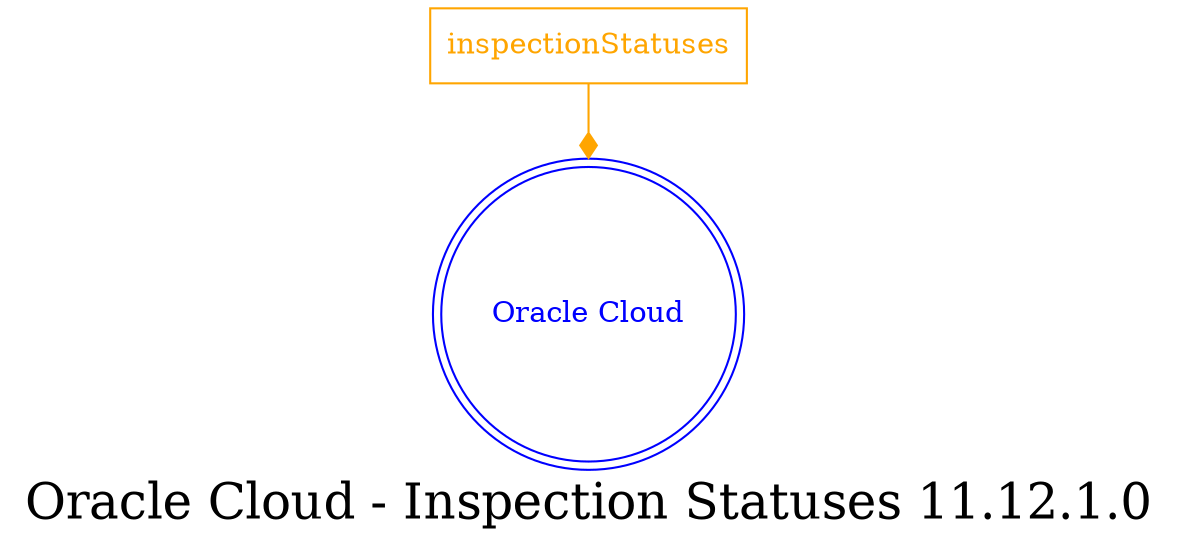 digraph LexiconGraph {
graph[label="Oracle Cloud - Inspection Statuses 11.12.1.0", fontsize=24]
splines=true
"Oracle Cloud" [color=blue, fontcolor=blue, shape=doublecircle]
"inspectionStatuses" [color=orange, fontcolor=orange, shape=box]
"inspectionStatuses" -> "Oracle Cloud" [color=orange, fontcolor=orange, arrowhead=diamond, arrowtail=none]
}
